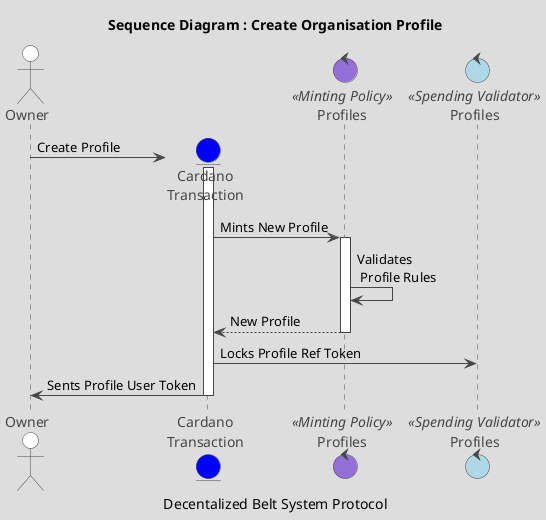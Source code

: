 @startuml CreateProfile-Organisation

title: Sequence Diagram : Create Organisation Profile
caption: Decentalized Belt System Protocol

!theme toy

skinparam control<< Spending Validator >>  {
    BackgroundColor LightBlue
}
skinparam control<< Minting Policy >>    {
    BackgroundColor MediumPurple
}


actor OrganisationOwner as "Owner" #white
entity Cardano as "Cardano\nTransaction" #blue

control ProfilesMP as "Profiles" << Minting Policy >>
control ProfilesV as "Profiles" << Spending Validator >>

create Cardano
OrganisationOwner -> Cardano --++ : Create Profile


Cardano -> ProfilesMP ++ : Mints New Profile
ProfilesMP -> ProfilesMP : Validates\n Profile Rules
ProfilesMP --> Cardano --: New Profile

Cardano -> ProfilesV : Locks Profile Ref Token
Cardano -> OrganisationOwner -- : Sents Profile User Token

@enduml

